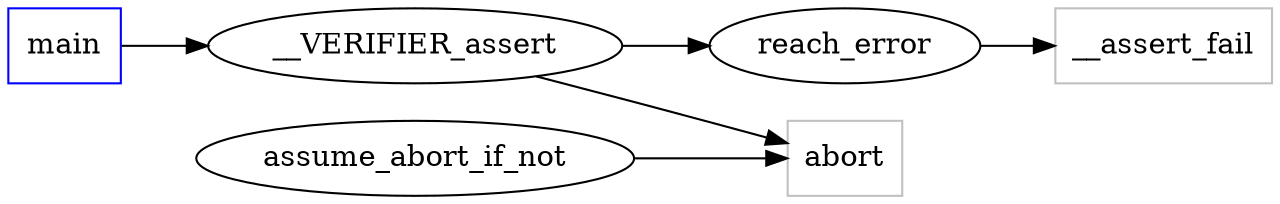 digraph functioncalls {
rankdir=LR;

main [shape="box", color=blue];
reach_error [label="reach_error", ];
__VERIFIER_assert -> reach_error;
abort [label="abort", shape="box", color=grey];
__VERIFIER_assert -> abort;
assume_abort_if_not -> abort;
__VERIFIER_assert [label="__VERIFIER_assert", ];
main -> __VERIFIER_assert;
__assert_fail [label="__assert_fail", shape="box", color=grey];
reach_error -> __assert_fail;
}

